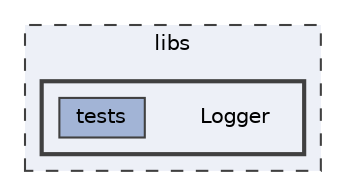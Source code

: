 digraph "libs/Logger"
{
 // LATEX_PDF_SIZE
  bgcolor="transparent";
  edge [fontname=Helvetica,fontsize=10,labelfontname=Helvetica,labelfontsize=10];
  node [fontname=Helvetica,fontsize=10,shape=box,height=0.2,width=0.4];
  compound=true
  subgraph clusterdir_6719ab1f1f7655efc2fa43f7eb574fd1 {
    graph [ bgcolor="#edf0f7", pencolor="grey25", label="libs", fontname=Helvetica,fontsize=10 style="filled,dashed", URL="dir_6719ab1f1f7655efc2fa43f7eb574fd1.html",tooltip=""]
  subgraph clusterdir_9b4ca5929e57cbde450c18fcf8d954e6 {
    graph [ bgcolor="#edf0f7", pencolor="grey25", label="", fontname=Helvetica,fontsize=10 style="filled,bold", URL="dir_9b4ca5929e57cbde450c18fcf8d954e6.html",tooltip=""]
    dir_9b4ca5929e57cbde450c18fcf8d954e6 [shape=plaintext, label="Logger"];
  dir_9dcb22bf4d4f51a16826bc17c31b40e0 [label="tests", fillcolor="#a2b4d6", color="grey25", style="filled", URL="dir_9dcb22bf4d4f51a16826bc17c31b40e0.html",tooltip=""];
  }
  }
}
